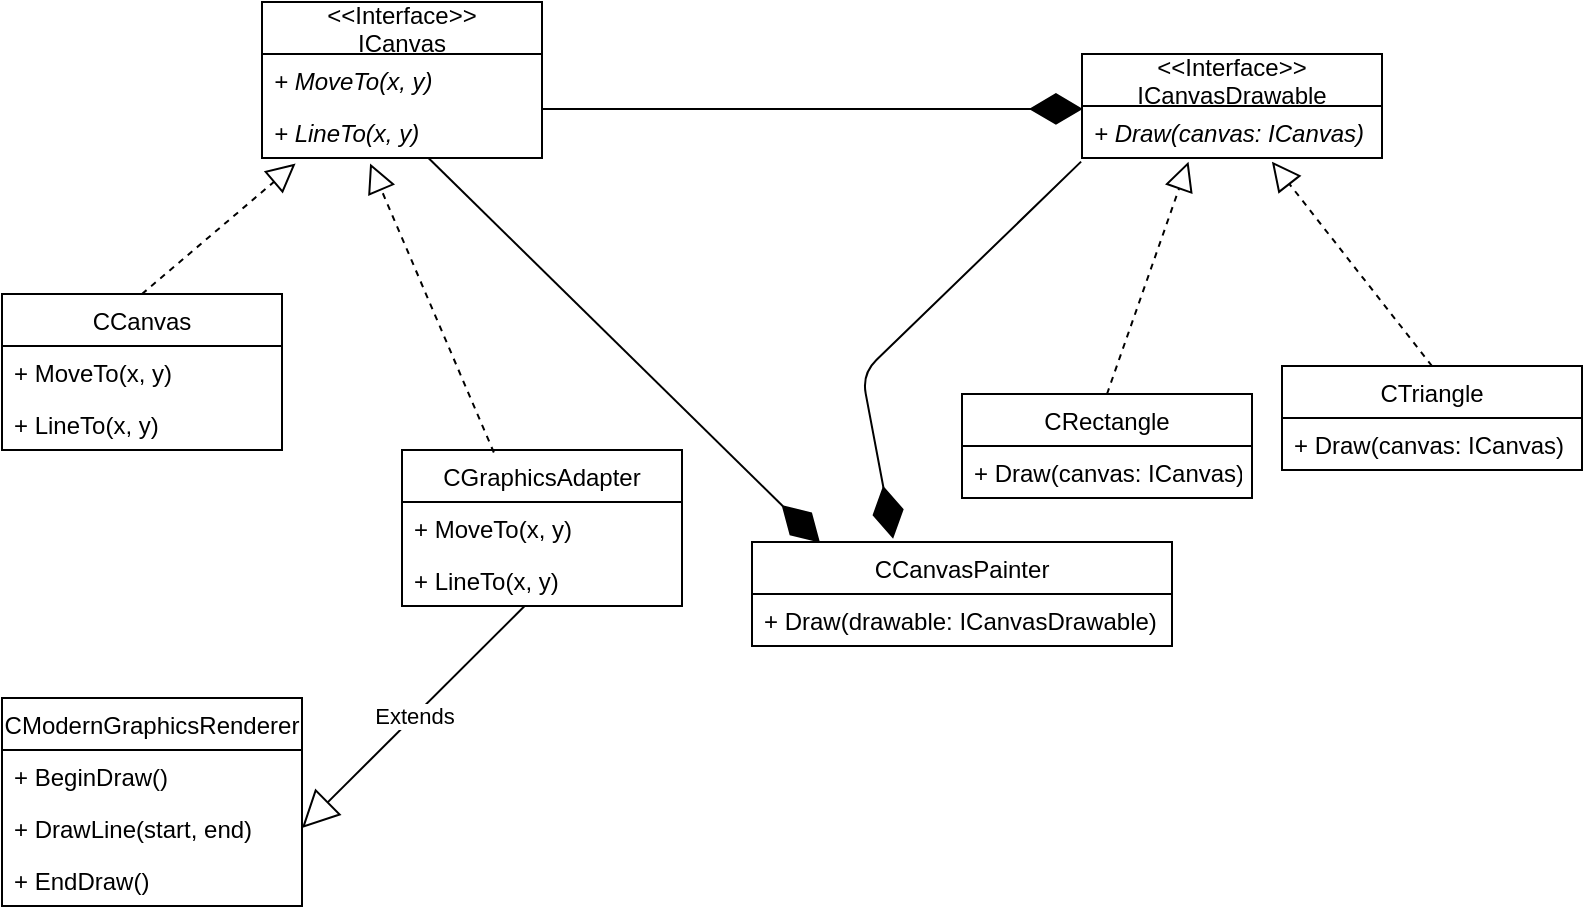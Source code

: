 <mxfile version="12.1.9" type="device" pages="1"><diagram id="ABoQJnSxGLfgyjJTF0k8" name="Page-1"><mxGraphModel dx="1249" dy="705" grid="1" gridSize="10" guides="1" tooltips="1" connect="1" arrows="1" fold="1" page="1" pageScale="1" pageWidth="827" pageHeight="1169" math="0" shadow="0"><root><mxCell id="0"/><mxCell id="1" parent="0"/><mxCell id="qegH73PJva-rUyNF8BsB-3" value="&lt;&lt;Interface&gt;&gt;&#10;ICanvas" style="swimlane;fontStyle=0;childLayout=stackLayout;horizontal=1;startSize=26;fillColor=none;horizontalStack=0;resizeParent=1;resizeParentMax=0;resizeLast=0;collapsible=1;marginBottom=0;" vertex="1" parent="1"><mxGeometry x="140" y="14" width="140" height="78" as="geometry"/></mxCell><mxCell id="qegH73PJva-rUyNF8BsB-4" value="+ MoveTo(x, y)" style="text;strokeColor=none;fillColor=none;align=left;verticalAlign=top;spacingLeft=4;spacingRight=4;overflow=hidden;rotatable=0;points=[[0,0.5],[1,0.5]];portConstraint=eastwest;fontStyle=2" vertex="1" parent="qegH73PJva-rUyNF8BsB-3"><mxGeometry y="26" width="140" height="26" as="geometry"/></mxCell><mxCell id="qegH73PJva-rUyNF8BsB-5" value="+ LineTo(x, y)" style="text;strokeColor=none;fillColor=none;align=left;verticalAlign=top;spacingLeft=4;spacingRight=4;overflow=hidden;rotatable=0;points=[[0,0.5],[1,0.5]];portConstraint=eastwest;fontStyle=2" vertex="1" parent="qegH73PJva-rUyNF8BsB-3"><mxGeometry y="52" width="140" height="26" as="geometry"/></mxCell><mxCell id="qegH73PJva-rUyNF8BsB-7" value="CCanvas" style="swimlane;fontStyle=0;childLayout=stackLayout;horizontal=1;startSize=26;fillColor=none;horizontalStack=0;resizeParent=1;resizeParentMax=0;resizeLast=0;collapsible=1;marginBottom=0;" vertex="1" parent="1"><mxGeometry x="10" y="160" width="140" height="78" as="geometry"/></mxCell><mxCell id="qegH73PJva-rUyNF8BsB-8" value="+ MoveTo(x, y)" style="text;strokeColor=none;fillColor=none;align=left;verticalAlign=top;spacingLeft=4;spacingRight=4;overflow=hidden;rotatable=0;points=[[0,0.5],[1,0.5]];portConstraint=eastwest;" vertex="1" parent="qegH73PJva-rUyNF8BsB-7"><mxGeometry y="26" width="140" height="26" as="geometry"/></mxCell><mxCell id="qegH73PJva-rUyNF8BsB-9" value="+ LineTo(x, y)" style="text;strokeColor=none;fillColor=none;align=left;verticalAlign=top;spacingLeft=4;spacingRight=4;overflow=hidden;rotatable=0;points=[[0,0.5],[1,0.5]];portConstraint=eastwest;" vertex="1" parent="qegH73PJva-rUyNF8BsB-7"><mxGeometry y="52" width="140" height="26" as="geometry"/></mxCell><mxCell id="qegH73PJva-rUyNF8BsB-11" value="" style="endArrow=block;dashed=1;endFill=0;endSize=12;html=1;exitX=0.5;exitY=0;exitDx=0;exitDy=0;entryX=0.12;entryY=1.105;entryDx=0;entryDy=0;entryPerimeter=0;" edge="1" parent="1" source="qegH73PJva-rUyNF8BsB-7" target="qegH73PJva-rUyNF8BsB-5"><mxGeometry width="160" relative="1" as="geometry"><mxPoint x="273" y="160" as="sourcePoint"/><mxPoint x="433" y="160" as="targetPoint"/></mxGeometry></mxCell><mxCell id="qegH73PJva-rUyNF8BsB-12" value="&lt;&lt;Interface&gt;&gt;&#10;ICanvasDrawable" style="swimlane;fontStyle=0;childLayout=stackLayout;horizontal=1;startSize=26;fillColor=none;horizontalStack=0;resizeParent=1;resizeParentMax=0;resizeLast=0;collapsible=1;marginBottom=0;" vertex="1" parent="1"><mxGeometry x="550" y="40" width="150" height="52" as="geometry"/></mxCell><mxCell id="qegH73PJva-rUyNF8BsB-13" value="+ Draw(canvas: ICanvas)" style="text;strokeColor=none;fillColor=none;align=left;verticalAlign=top;spacingLeft=4;spacingRight=4;overflow=hidden;rotatable=0;points=[[0,0.5],[1,0.5]];portConstraint=eastwest;fontStyle=2" vertex="1" parent="qegH73PJva-rUyNF8BsB-12"><mxGeometry y="26" width="150" height="26" as="geometry"/></mxCell><mxCell id="qegH73PJva-rUyNF8BsB-19" value="CRectangle" style="swimlane;fontStyle=0;childLayout=stackLayout;horizontal=1;startSize=26;fillColor=none;horizontalStack=0;resizeParent=1;resizeParentMax=0;resizeLast=0;collapsible=1;marginBottom=0;" vertex="1" parent="1"><mxGeometry x="490" y="210" width="145" height="52" as="geometry"/></mxCell><mxCell id="qegH73PJva-rUyNF8BsB-20" value="+ Draw(canvas: ICanvas)" style="text;strokeColor=none;fillColor=none;align=left;verticalAlign=top;spacingLeft=4;spacingRight=4;overflow=hidden;rotatable=0;points=[[0,0.5],[1,0.5]];portConstraint=eastwest;" vertex="1" parent="qegH73PJva-rUyNF8BsB-19"><mxGeometry y="26" width="145" height="26" as="geometry"/></mxCell><mxCell id="qegH73PJva-rUyNF8BsB-23" value="CTriangle" style="swimlane;fontStyle=0;childLayout=stackLayout;horizontal=1;startSize=26;fillColor=none;horizontalStack=0;resizeParent=1;resizeParentMax=0;resizeLast=0;collapsible=1;marginBottom=0;" vertex="1" parent="1"><mxGeometry x="650" y="196" width="150" height="52" as="geometry"/></mxCell><mxCell id="qegH73PJva-rUyNF8BsB-24" value="+ Draw(canvas: ICanvas)" style="text;strokeColor=none;fillColor=none;align=left;verticalAlign=top;spacingLeft=4;spacingRight=4;overflow=hidden;rotatable=0;points=[[0,0.5],[1,0.5]];portConstraint=eastwest;" vertex="1" parent="qegH73PJva-rUyNF8BsB-23"><mxGeometry y="26" width="150" height="26" as="geometry"/></mxCell><mxCell id="qegH73PJva-rUyNF8BsB-27" value="" style="endArrow=block;dashed=1;endFill=0;endSize=12;html=1;entryX=0.355;entryY=1.07;entryDx=0;entryDy=0;entryPerimeter=0;exitX=0.5;exitY=0;exitDx=0;exitDy=0;" edge="1" parent="1" source="qegH73PJva-rUyNF8BsB-19" target="qegH73PJva-rUyNF8BsB-13"><mxGeometry width="160" relative="1" as="geometry"><mxPoint x="530" y="150" as="sourcePoint"/><mxPoint x="690" y="150" as="targetPoint"/></mxGeometry></mxCell><mxCell id="qegH73PJva-rUyNF8BsB-28" value="" style="endArrow=block;dashed=1;endFill=0;endSize=12;html=1;entryX=0.633;entryY=1.07;entryDx=0;entryDy=0;entryPerimeter=0;exitX=0.5;exitY=0;exitDx=0;exitDy=0;" edge="1" parent="1" source="qegH73PJva-rUyNF8BsB-23" target="qegH73PJva-rUyNF8BsB-13"><mxGeometry width="160" relative="1" as="geometry"><mxPoint x="635" y="160" as="sourcePoint"/><mxPoint x="795" y="160" as="targetPoint"/></mxGeometry></mxCell><mxCell id="qegH73PJva-rUyNF8BsB-29" value="CCanvasPainter" style="swimlane;fontStyle=0;childLayout=stackLayout;horizontal=1;startSize=26;fillColor=none;horizontalStack=0;resizeParent=1;resizeParentMax=0;resizeLast=0;collapsible=1;marginBottom=0;" vertex="1" parent="1"><mxGeometry x="385" y="284" width="210" height="52" as="geometry"/></mxCell><mxCell id="qegH73PJva-rUyNF8BsB-30" value="+ Draw(drawable: ICanvasDrawable)" style="text;strokeColor=none;fillColor=none;align=left;verticalAlign=top;spacingLeft=4;spacingRight=4;overflow=hidden;rotatable=0;points=[[0,0.5],[1,0.5]];portConstraint=eastwest;" vertex="1" parent="qegH73PJva-rUyNF8BsB-29"><mxGeometry y="26" width="210" height="26" as="geometry"/></mxCell><mxCell id="qegH73PJva-rUyNF8BsB-34" value="" style="endArrow=diamondThin;endFill=1;endSize=24;html=1;entryX=0.162;entryY=0.007;entryDx=0;entryDy=0;entryPerimeter=0;" edge="1" parent="1" source="qegH73PJva-rUyNF8BsB-5" target="qegH73PJva-rUyNF8BsB-29"><mxGeometry width="160" relative="1" as="geometry"><mxPoint x="306" y="120" as="sourcePoint"/><mxPoint x="430" y="210" as="targetPoint"/></mxGeometry></mxCell><mxCell id="qegH73PJva-rUyNF8BsB-38" value="" style="endArrow=diamondThin;endFill=1;endSize=24;html=1;exitX=-0.003;exitY=1.07;exitDx=0;exitDy=0;exitPerimeter=0;entryX=0.336;entryY=-0.031;entryDx=0;entryDy=0;entryPerimeter=0;" edge="1" parent="1" source="qegH73PJva-rUyNF8BsB-13" target="qegH73PJva-rUyNF8BsB-29"><mxGeometry width="160" relative="1" as="geometry"><mxPoint x="333" y="149.5" as="sourcePoint"/><mxPoint x="493" y="149.5" as="targetPoint"/><Array as="points"><mxPoint x="440" y="200"/></Array></mxGeometry></mxCell><mxCell id="qegH73PJva-rUyNF8BsB-39" value="" style="endArrow=diamondThin;endFill=1;endSize=24;html=1;entryX=0.003;entryY=0.056;entryDx=0;entryDy=0;entryPerimeter=0;exitX=1;exitY=0.056;exitDx=0;exitDy=0;exitPerimeter=0;" edge="1" parent="1" source="qegH73PJva-rUyNF8BsB-5" target="qegH73PJva-rUyNF8BsB-13"><mxGeometry width="160" relative="1" as="geometry"><mxPoint x="330" y="80" as="sourcePoint"/><mxPoint x="490" y="80" as="targetPoint"/></mxGeometry></mxCell><mxCell id="qegH73PJva-rUyNF8BsB-40" value="CModernGraphicsRenderer" style="swimlane;fontStyle=0;childLayout=stackLayout;horizontal=1;startSize=26;fillColor=none;horizontalStack=0;resizeParent=1;resizeParentMax=0;resizeLast=0;collapsible=1;marginBottom=0;" vertex="1" parent="1"><mxGeometry x="10" y="362" width="150" height="104" as="geometry"><mxRectangle x="10" y="362" width="180" height="26" as="alternateBounds"/></mxGeometry></mxCell><mxCell id="qegH73PJva-rUyNF8BsB-41" value="+ BeginDraw()" style="text;strokeColor=none;fillColor=none;align=left;verticalAlign=top;spacingLeft=4;spacingRight=4;overflow=hidden;rotatable=0;points=[[0,0.5],[1,0.5]];portConstraint=eastwest;" vertex="1" parent="qegH73PJva-rUyNF8BsB-40"><mxGeometry y="26" width="150" height="26" as="geometry"/></mxCell><mxCell id="qegH73PJva-rUyNF8BsB-42" value="+ DrawLine(start, end)" style="text;strokeColor=none;fillColor=none;align=left;verticalAlign=top;spacingLeft=4;spacingRight=4;overflow=hidden;rotatable=0;points=[[0,0.5],[1,0.5]];portConstraint=eastwest;" vertex="1" parent="qegH73PJva-rUyNF8BsB-40"><mxGeometry y="52" width="150" height="26" as="geometry"/></mxCell><mxCell id="qegH73PJva-rUyNF8BsB-43" value="+ EndDraw()" style="text;strokeColor=none;fillColor=none;align=left;verticalAlign=top;spacingLeft=4;spacingRight=4;overflow=hidden;rotatable=0;points=[[0,0.5],[1,0.5]];portConstraint=eastwest;" vertex="1" parent="qegH73PJva-rUyNF8BsB-40"><mxGeometry y="78" width="150" height="26" as="geometry"/></mxCell><mxCell id="qegH73PJva-rUyNF8BsB-44" value="CGraphicsAdapter" style="swimlane;fontStyle=0;childLayout=stackLayout;horizontal=1;startSize=26;fillColor=none;horizontalStack=0;resizeParent=1;resizeParentMax=0;resizeLast=0;collapsible=1;marginBottom=0;" vertex="1" parent="1"><mxGeometry x="210" y="238" width="140" height="78" as="geometry"/></mxCell><mxCell id="qegH73PJva-rUyNF8BsB-45" value="+ MoveTo(x, y)" style="text;strokeColor=none;fillColor=none;align=left;verticalAlign=top;spacingLeft=4;spacingRight=4;overflow=hidden;rotatable=0;points=[[0,0.5],[1,0.5]];portConstraint=eastwest;" vertex="1" parent="qegH73PJva-rUyNF8BsB-44"><mxGeometry y="26" width="140" height="26" as="geometry"/></mxCell><mxCell id="qegH73PJva-rUyNF8BsB-46" value="+ LineTo(x, y)" style="text;strokeColor=none;fillColor=none;align=left;verticalAlign=top;spacingLeft=4;spacingRight=4;overflow=hidden;rotatable=0;points=[[0,0.5],[1,0.5]];portConstraint=eastwest;" vertex="1" parent="qegH73PJva-rUyNF8BsB-44"><mxGeometry y="52" width="140" height="26" as="geometry"/></mxCell><mxCell id="qegH73PJva-rUyNF8BsB-49" value="" style="endArrow=block;dashed=1;endFill=0;endSize=12;html=1;entryX=0.386;entryY=1.105;entryDx=0;entryDy=0;entryPerimeter=0;exitX=0.328;exitY=0.016;exitDx=0;exitDy=0;exitPerimeter=0;" edge="1" parent="1" source="qegH73PJva-rUyNF8BsB-44" target="qegH73PJva-rUyNF8BsB-5"><mxGeometry width="160" relative="1" as="geometry"><mxPoint x="170" y="221.5" as="sourcePoint"/><mxPoint x="330" y="221.5" as="targetPoint"/></mxGeometry></mxCell><mxCell id="qegH73PJva-rUyNF8BsB-52" value="Extends" style="endArrow=block;endSize=16;endFill=0;html=1;exitX=0.438;exitY=1;exitDx=0;exitDy=0;exitPerimeter=0;entryX=1;entryY=0.5;entryDx=0;entryDy=0;" edge="1" parent="1" source="qegH73PJva-rUyNF8BsB-46" target="qegH73PJva-rUyNF8BsB-42"><mxGeometry width="160" relative="1" as="geometry"><mxPoint x="240" y="480" as="sourcePoint"/><mxPoint x="400" y="480" as="targetPoint"/></mxGeometry></mxCell></root></mxGraphModel></diagram></mxfile>